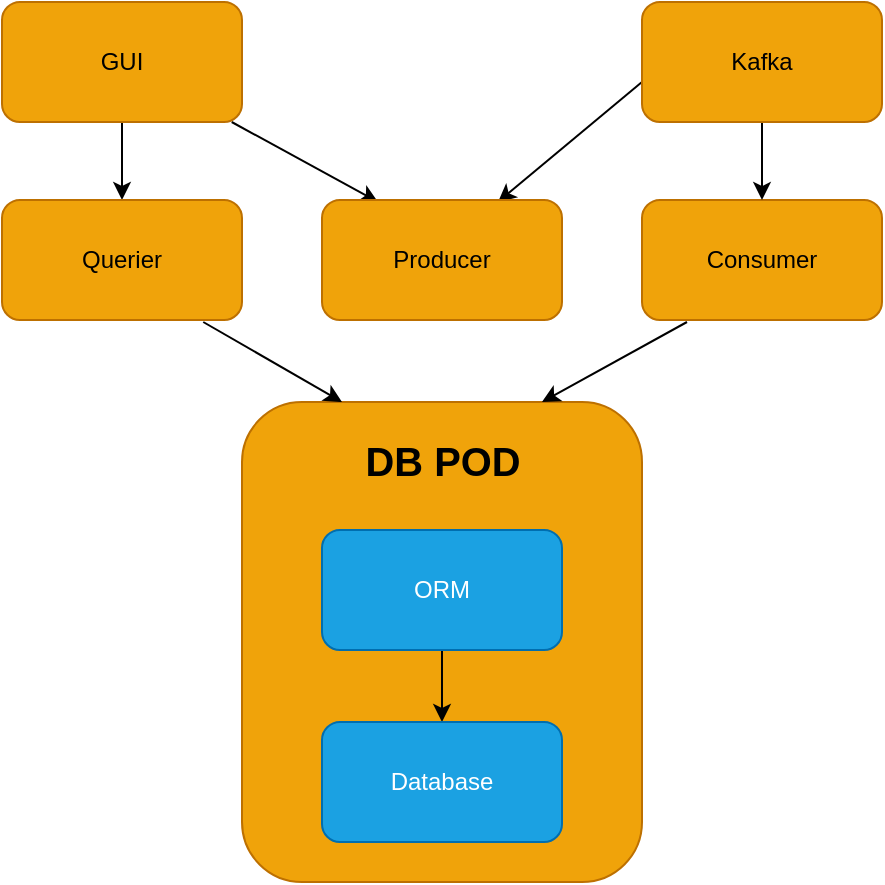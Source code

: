 <mxfile>
    <diagram id="oj54Lbj18-KllZotTanI" name="Page-1">
        <mxGraphModel dx="690" dy="592" grid="1" gridSize="10" guides="1" tooltips="1" connect="1" arrows="1" fold="1" page="1" pageScale="1" pageWidth="850" pageHeight="1100" math="0" shadow="0">
            <root>
                <mxCell id="0"/>
                <mxCell id="1" parent="0"/>
                <mxCell id="2" value="" style="rounded=1;whiteSpace=wrap;html=1;fillColor=#f0a30a;fontColor=#000000;strokeColor=#BD7000;" vertex="1" parent="1">
                    <mxGeometry x="240" y="280" width="200" height="240" as="geometry"/>
                </mxCell>
                <mxCell id="18" style="edgeStyle=none;html=1;entryX=0.25;entryY=0;entryDx=0;entryDy=0;" edge="1" parent="1" target="2">
                    <mxGeometry relative="1" as="geometry">
                        <mxPoint x="220.625" y="240" as="sourcePoint"/>
                    </mxGeometry>
                </mxCell>
                <mxCell id="12" value="" style="edgeStyle=none;html=1;entryX=0.75;entryY=0;entryDx=0;entryDy=0;" edge="1" parent="1" target="2">
                    <mxGeometry relative="1" as="geometry">
                        <mxPoint x="462.5" y="240" as="sourcePoint"/>
                        <mxPoint x="400" y="290" as="targetPoint"/>
                    </mxGeometry>
                </mxCell>
                <mxCell id="14" value="" style="edgeStyle=none;html=1;" edge="1" parent="1" source="11" target="13">
                    <mxGeometry relative="1" as="geometry"/>
                </mxCell>
                <mxCell id="11" value="ORM" style="whiteSpace=wrap;html=1;rounded=1;fillColor=#1ba1e2;fontColor=#ffffff;strokeColor=#006EAF;" vertex="1" parent="1">
                    <mxGeometry x="280" y="344" width="120" height="60" as="geometry"/>
                </mxCell>
                <mxCell id="13" value="Database" style="whiteSpace=wrap;html=1;rounded=1;fillColor=#1ba1e2;fontColor=#ffffff;strokeColor=#006EAF;" vertex="1" parent="1">
                    <mxGeometry x="280" y="440" width="120" height="60" as="geometry"/>
                </mxCell>
                <mxCell id="26" style="edgeStyle=none;html=1;entryX=0.25;entryY=0;entryDx=0;entryDy=0;" edge="1" parent="1" source="28">
                    <mxGeometry relative="1" as="geometry">
                        <mxPoint x="308" y="180" as="targetPoint"/>
                    </mxGeometry>
                </mxCell>
                <mxCell id="27" style="edgeStyle=none;html=1;entryX=0.5;entryY=0;entryDx=0;entryDy=0;" edge="1" parent="1" source="28" target="32">
                    <mxGeometry relative="1" as="geometry"/>
                </mxCell>
                <mxCell id="28" value="GUI" style="rounded=1;whiteSpace=wrap;html=1;fillColor=#f0a30a;fontColor=#000000;strokeColor=#BD7000;" vertex="1" parent="1">
                    <mxGeometry x="120" y="80" width="120" height="60" as="geometry"/>
                </mxCell>
                <mxCell id="29" value="Consumer" style="whiteSpace=wrap;html=1;rounded=1;fillColor=#f0a30a;fontColor=#000000;strokeColor=#BD7000;" vertex="1" parent="1">
                    <mxGeometry x="440" y="179" width="120" height="60" as="geometry"/>
                </mxCell>
                <mxCell id="30" style="edgeStyle=none;html=1;entryX=0.5;entryY=0;entryDx=0;entryDy=0;" edge="1" parent="1" target="29">
                    <mxGeometry relative="1" as="geometry">
                        <mxPoint x="500" y="100" as="sourcePoint"/>
                    </mxGeometry>
                </mxCell>
                <mxCell id="31" style="edgeStyle=none;html=1;entryX=0.75;entryY=0;entryDx=0;entryDy=0;" edge="1" parent="1">
                    <mxGeometry relative="1" as="geometry">
                        <mxPoint x="464" y="100" as="sourcePoint"/>
                        <mxPoint x="368" y="180" as="targetPoint"/>
                    </mxGeometry>
                </mxCell>
                <mxCell id="32" value="Querier" style="rounded=1;whiteSpace=wrap;html=1;fillColor=#f0a30a;fontColor=#000000;strokeColor=#BD7000;" vertex="1" parent="1">
                    <mxGeometry x="120" y="179" width="120" height="60" as="geometry"/>
                </mxCell>
                <mxCell id="33" value="Producer" style="whiteSpace=wrap;html=1;rounded=1;fillColor=#f0a30a;fontColor=#000000;strokeColor=#BD7000;" vertex="1" parent="1">
                    <mxGeometry x="280" y="179" width="120" height="60" as="geometry"/>
                </mxCell>
                <mxCell id="34" value="Kafka" style="whiteSpace=wrap;html=1;rounded=1;fillColor=#f0a30a;fontColor=#000000;strokeColor=#BD7000;" vertex="1" parent="1">
                    <mxGeometry x="440" y="80" width="120" height="60" as="geometry"/>
                </mxCell>
                <mxCell id="35" value="&lt;h5&gt;DB POD&lt;/h5&gt;" style="text;html=1;fontSize=24;fontStyle=1;verticalAlign=middle;align=center;fillColor=none;shadow=1;fontColor=#000000;" vertex="1" parent="1">
                    <mxGeometry x="290" y="290" width="100" height="40" as="geometry"/>
                </mxCell>
            </root>
        </mxGraphModel>
    </diagram>
</mxfile>